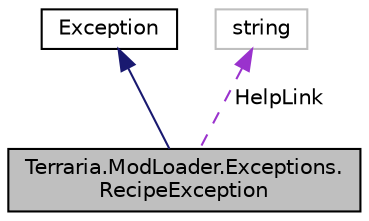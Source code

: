 digraph "Terraria.ModLoader.Exceptions.RecipeException"
{
  edge [fontname="Helvetica",fontsize="10",labelfontname="Helvetica",labelfontsize="10"];
  node [fontname="Helvetica",fontsize="10",shape=record];
  Node2 [label="Terraria.ModLoader.Exceptions.\lRecipeException",height=0.2,width=0.4,color="black", fillcolor="grey75", style="filled", fontcolor="black"];
  Node3 -> Node2 [dir="back",color="midnightblue",fontsize="10",style="solid",fontname="Helvetica"];
  Node3 [label="Exception",height=0.2,width=0.4,color="black", fillcolor="white", style="filled",URL="$class_exception.html"];
  Node4 -> Node2 [dir="back",color="darkorchid3",fontsize="10",style="dashed",label=" HelpLink" ,fontname="Helvetica"];
  Node4 [label="string",height=0.2,width=0.4,color="grey75", fillcolor="white", style="filled"];
}
